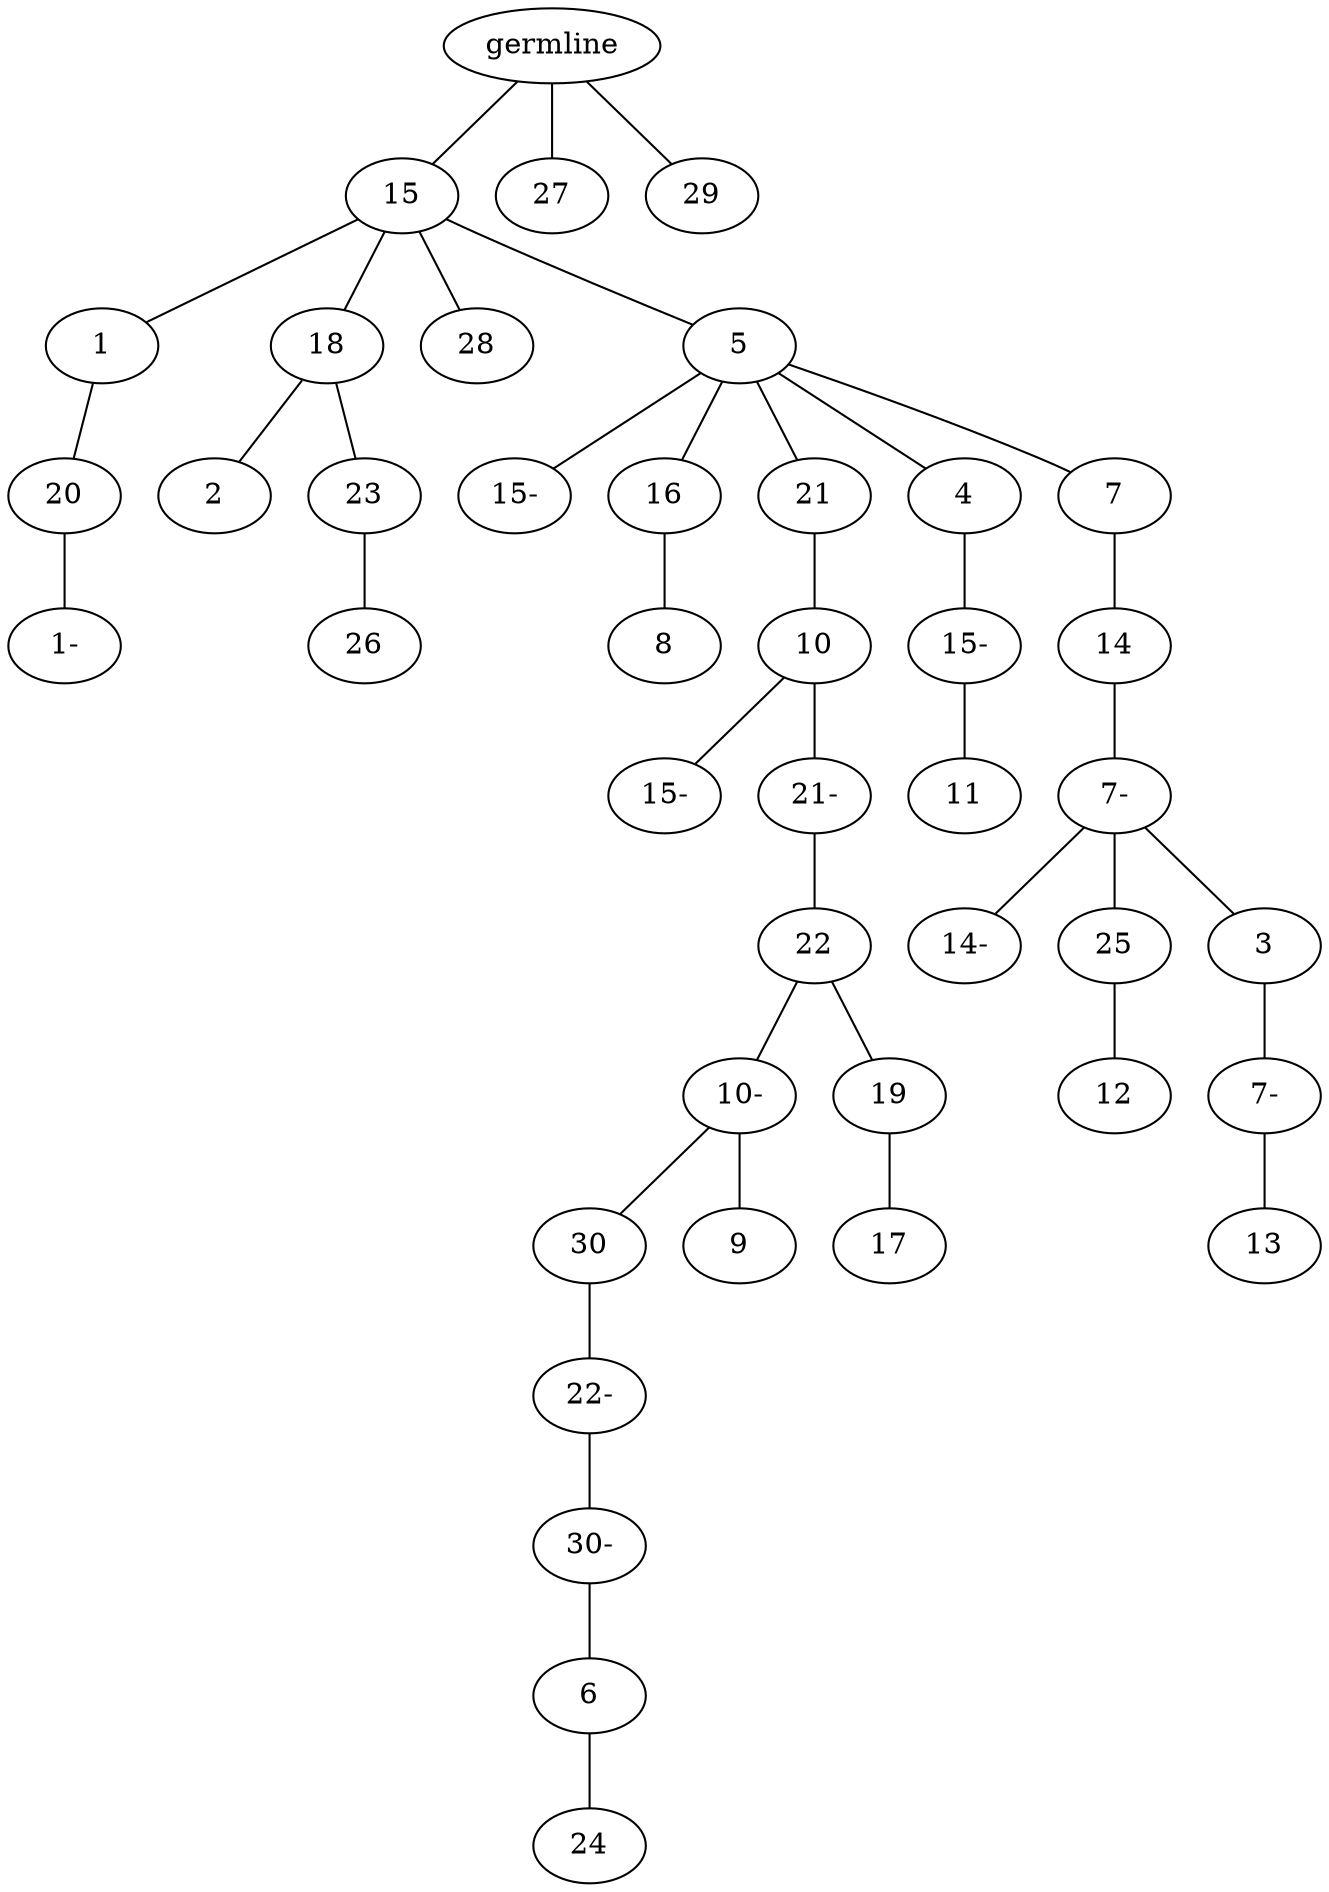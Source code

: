 graph tree {
    "140609738408000" [label="germline"];
    "140609752429520" [label="15"];
    "140609751210256" [label="1"];
    "140609751211744" [label="20"];
    "140609751211168" [label="1-"];
    "140609751208720" [label="18"];
    "140609751208864" [label="2"];
    "140609751209392" [label="23"];
    "140609751211552" [label="26"];
    "140609751211600" [label="28"];
    "140609751211072" [label="5"];
    "140609751208960" [label="15-"];
    "140609751208096" [label="16"];
    "140609751211696" [label="8"];
    "140609751208144" [label="21"];
    "140609751099568" [label="10"];
    "140609751098656" [label="15-"];
    "140609751098464" [label="21-"];
    "140609751099088" [label="22"];
    "140609751101200" [label="10-"];
    "140609751098896" [label="30"];
    "140609751100096" [label="22-"];
    "140609751099280" [label="30-"];
    "140609751100912" [label="6"];
    "140609751100048" [label="24"];
    "140609751100720" [label="9"];
    "140609751100576" [label="19"];
    "140609751098272" [label="17"];
    "140609751208240" [label="4"];
    "140609751100288" [label="15-"];
    "140609751098416" [label="11"];
    "140609751101008" [label="7"];
    "140609751097648" [label="14"];
    "140609751100816" [label="7-"];
    "140609751101104" [label="14-"];
    "140609751100480" [label="25"];
    "140609751101248" [label="12"];
    "140609751097744" [label="3"];
    "140609751099376" [label="7-"];
    "140609749799072" [label="13"];
    "140609752431104" [label="27"];
    "140609751208288" [label="29"];
    "140609738408000" -- "140609752429520";
    "140609738408000" -- "140609752431104";
    "140609738408000" -- "140609751208288";
    "140609752429520" -- "140609751210256";
    "140609752429520" -- "140609751208720";
    "140609752429520" -- "140609751211600";
    "140609752429520" -- "140609751211072";
    "140609751210256" -- "140609751211744";
    "140609751211744" -- "140609751211168";
    "140609751208720" -- "140609751208864";
    "140609751208720" -- "140609751209392";
    "140609751209392" -- "140609751211552";
    "140609751211072" -- "140609751208960";
    "140609751211072" -- "140609751208096";
    "140609751211072" -- "140609751208144";
    "140609751211072" -- "140609751208240";
    "140609751211072" -- "140609751101008";
    "140609751208096" -- "140609751211696";
    "140609751208144" -- "140609751099568";
    "140609751099568" -- "140609751098656";
    "140609751099568" -- "140609751098464";
    "140609751098464" -- "140609751099088";
    "140609751099088" -- "140609751101200";
    "140609751099088" -- "140609751100576";
    "140609751101200" -- "140609751098896";
    "140609751101200" -- "140609751100720";
    "140609751098896" -- "140609751100096";
    "140609751100096" -- "140609751099280";
    "140609751099280" -- "140609751100912";
    "140609751100912" -- "140609751100048";
    "140609751100576" -- "140609751098272";
    "140609751208240" -- "140609751100288";
    "140609751100288" -- "140609751098416";
    "140609751101008" -- "140609751097648";
    "140609751097648" -- "140609751100816";
    "140609751100816" -- "140609751101104";
    "140609751100816" -- "140609751100480";
    "140609751100816" -- "140609751097744";
    "140609751100480" -- "140609751101248";
    "140609751097744" -- "140609751099376";
    "140609751099376" -- "140609749799072";
}
